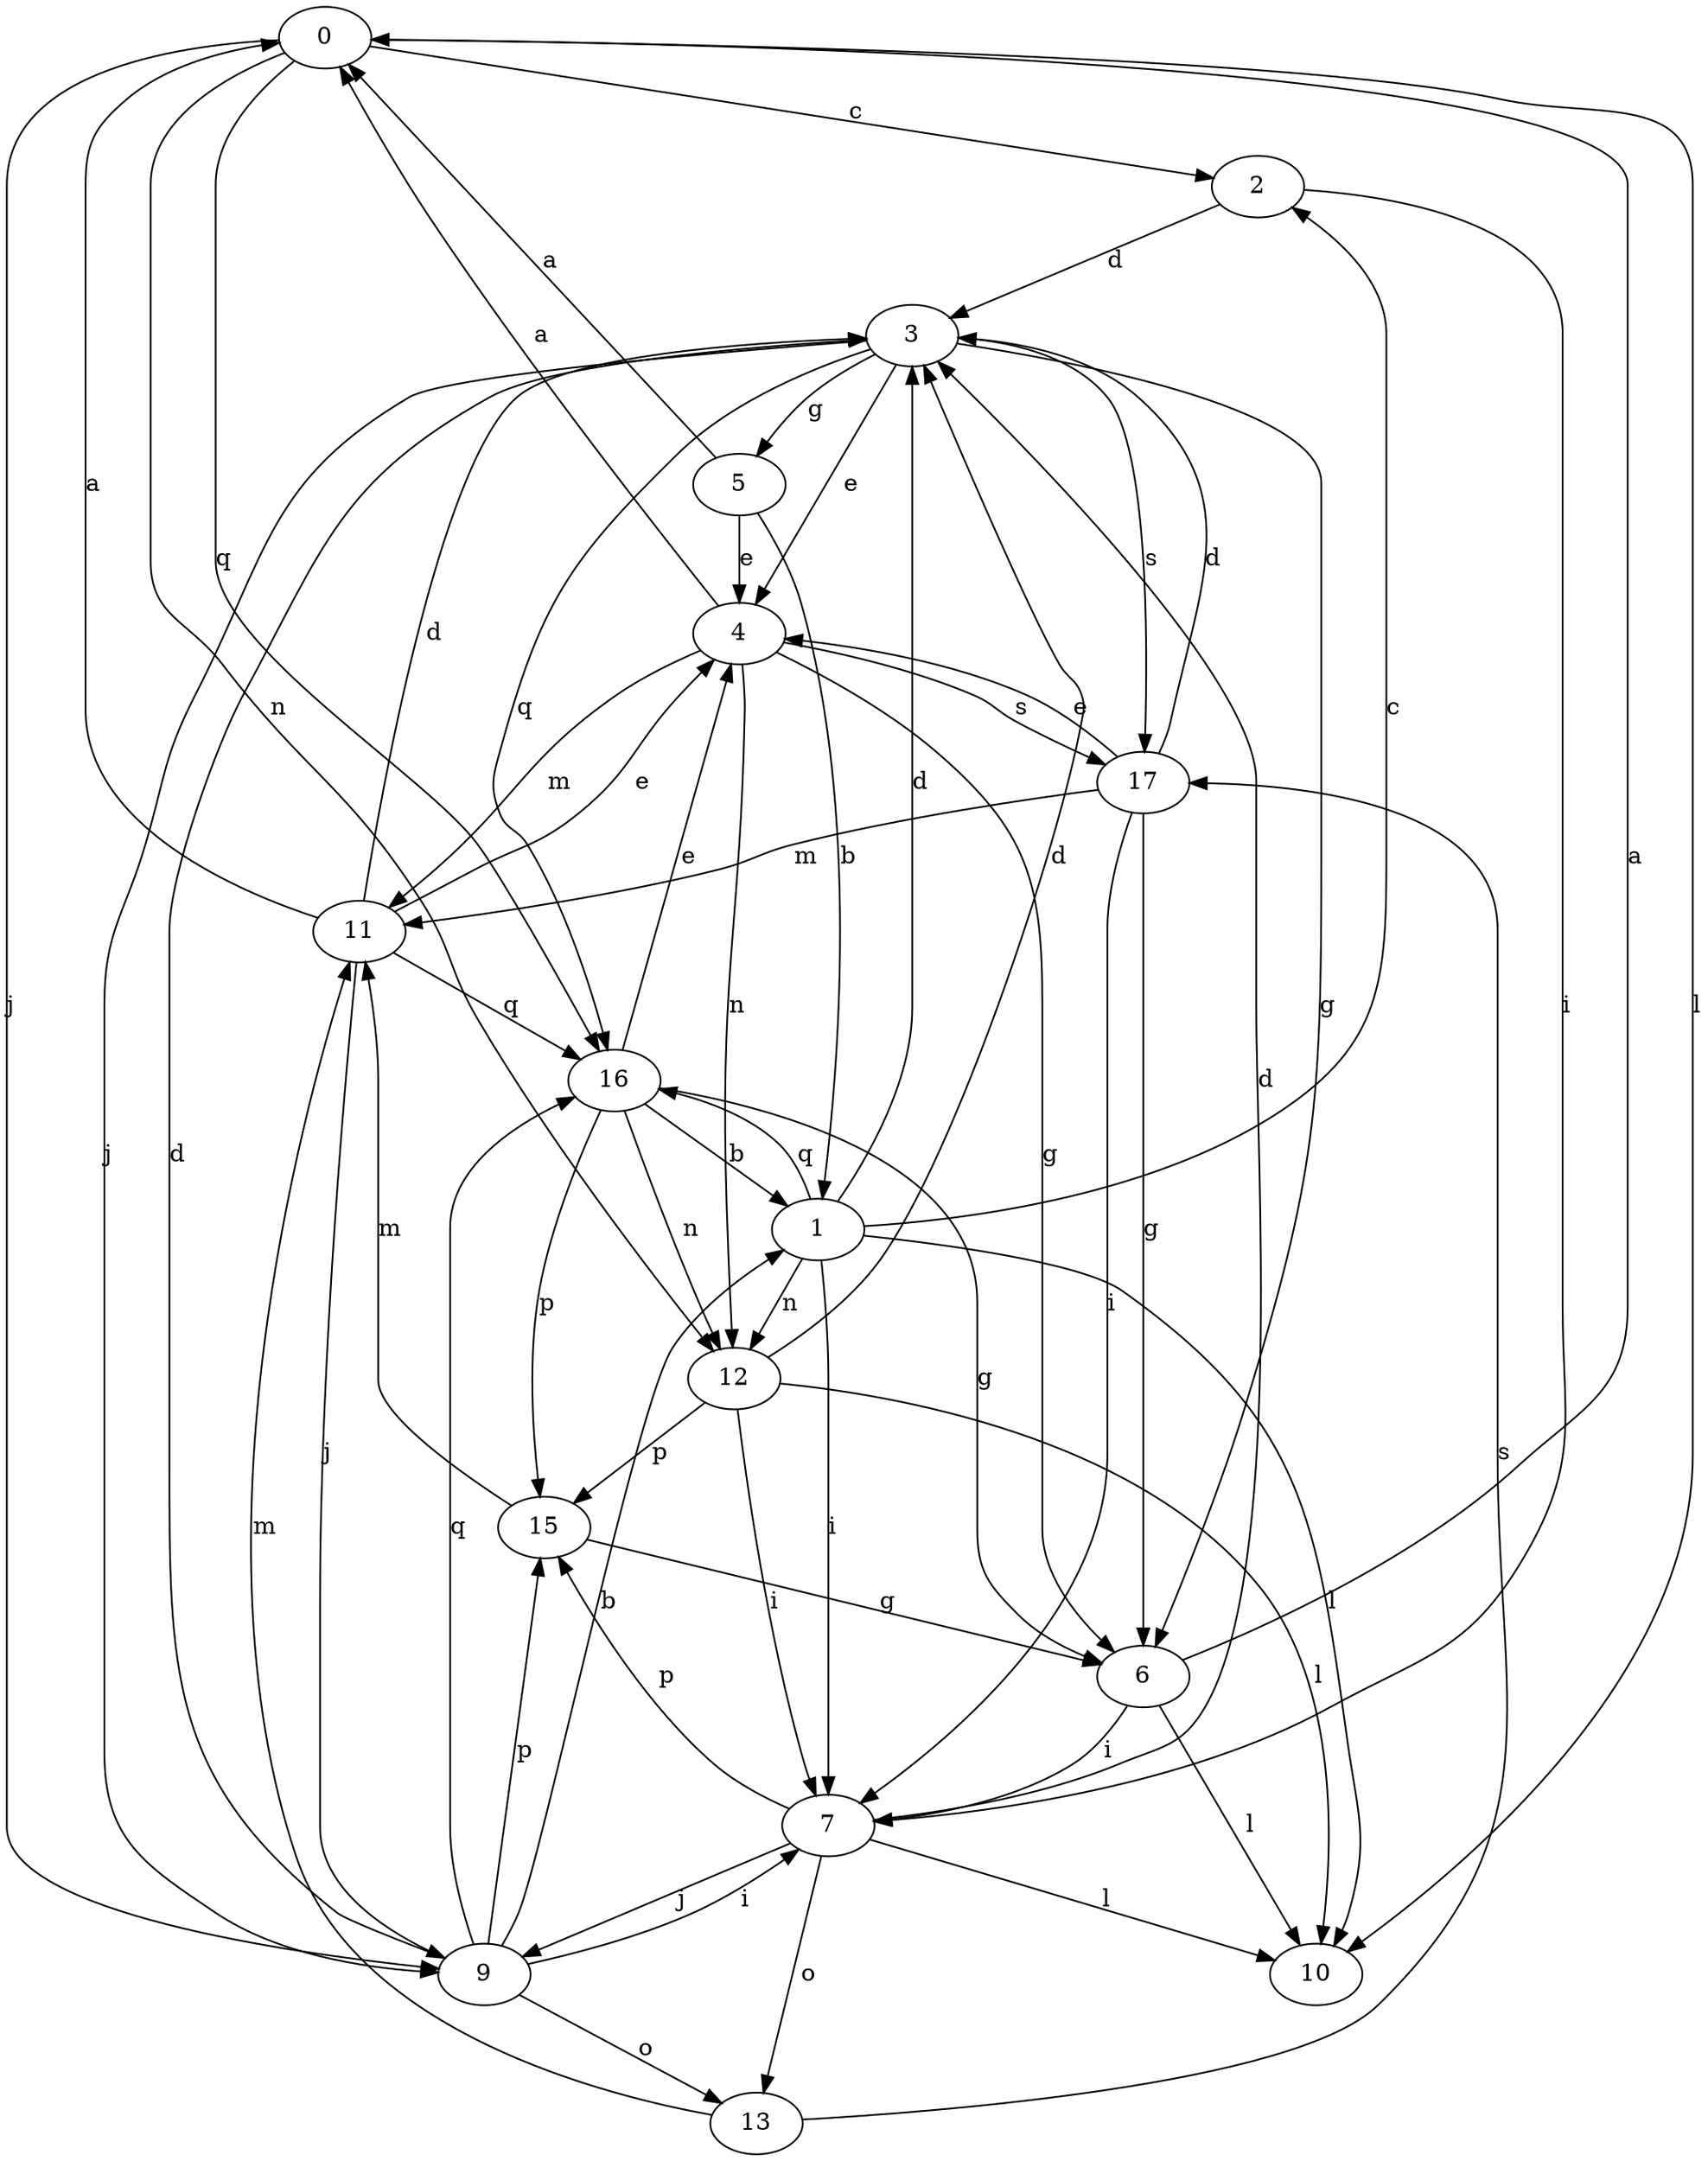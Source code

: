 strict digraph  {
0;
1;
2;
3;
4;
5;
6;
7;
9;
10;
11;
12;
13;
15;
16;
17;
0 -> 2  [label=c];
0 -> 9  [label=j];
0 -> 10  [label=l];
0 -> 12  [label=n];
0 -> 16  [label=q];
1 -> 2  [label=c];
1 -> 3  [label=d];
1 -> 7  [label=i];
1 -> 10  [label=l];
1 -> 12  [label=n];
1 -> 16  [label=q];
2 -> 3  [label=d];
2 -> 7  [label=i];
3 -> 4  [label=e];
3 -> 5  [label=g];
3 -> 6  [label=g];
3 -> 9  [label=j];
3 -> 16  [label=q];
3 -> 17  [label=s];
4 -> 0  [label=a];
4 -> 6  [label=g];
4 -> 11  [label=m];
4 -> 12  [label=n];
4 -> 17  [label=s];
5 -> 0  [label=a];
5 -> 1  [label=b];
5 -> 4  [label=e];
6 -> 0  [label=a];
6 -> 7  [label=i];
6 -> 10  [label=l];
7 -> 3  [label=d];
7 -> 9  [label=j];
7 -> 10  [label=l];
7 -> 13  [label=o];
7 -> 15  [label=p];
9 -> 1  [label=b];
9 -> 3  [label=d];
9 -> 7  [label=i];
9 -> 13  [label=o];
9 -> 15  [label=p];
9 -> 16  [label=q];
11 -> 0  [label=a];
11 -> 3  [label=d];
11 -> 4  [label=e];
11 -> 9  [label=j];
11 -> 16  [label=q];
12 -> 3  [label=d];
12 -> 7  [label=i];
12 -> 10  [label=l];
12 -> 15  [label=p];
13 -> 11  [label=m];
13 -> 17  [label=s];
15 -> 6  [label=g];
15 -> 11  [label=m];
16 -> 1  [label=b];
16 -> 4  [label=e];
16 -> 6  [label=g];
16 -> 12  [label=n];
16 -> 15  [label=p];
17 -> 3  [label=d];
17 -> 4  [label=e];
17 -> 6  [label=g];
17 -> 7  [label=i];
17 -> 11  [label=m];
}
